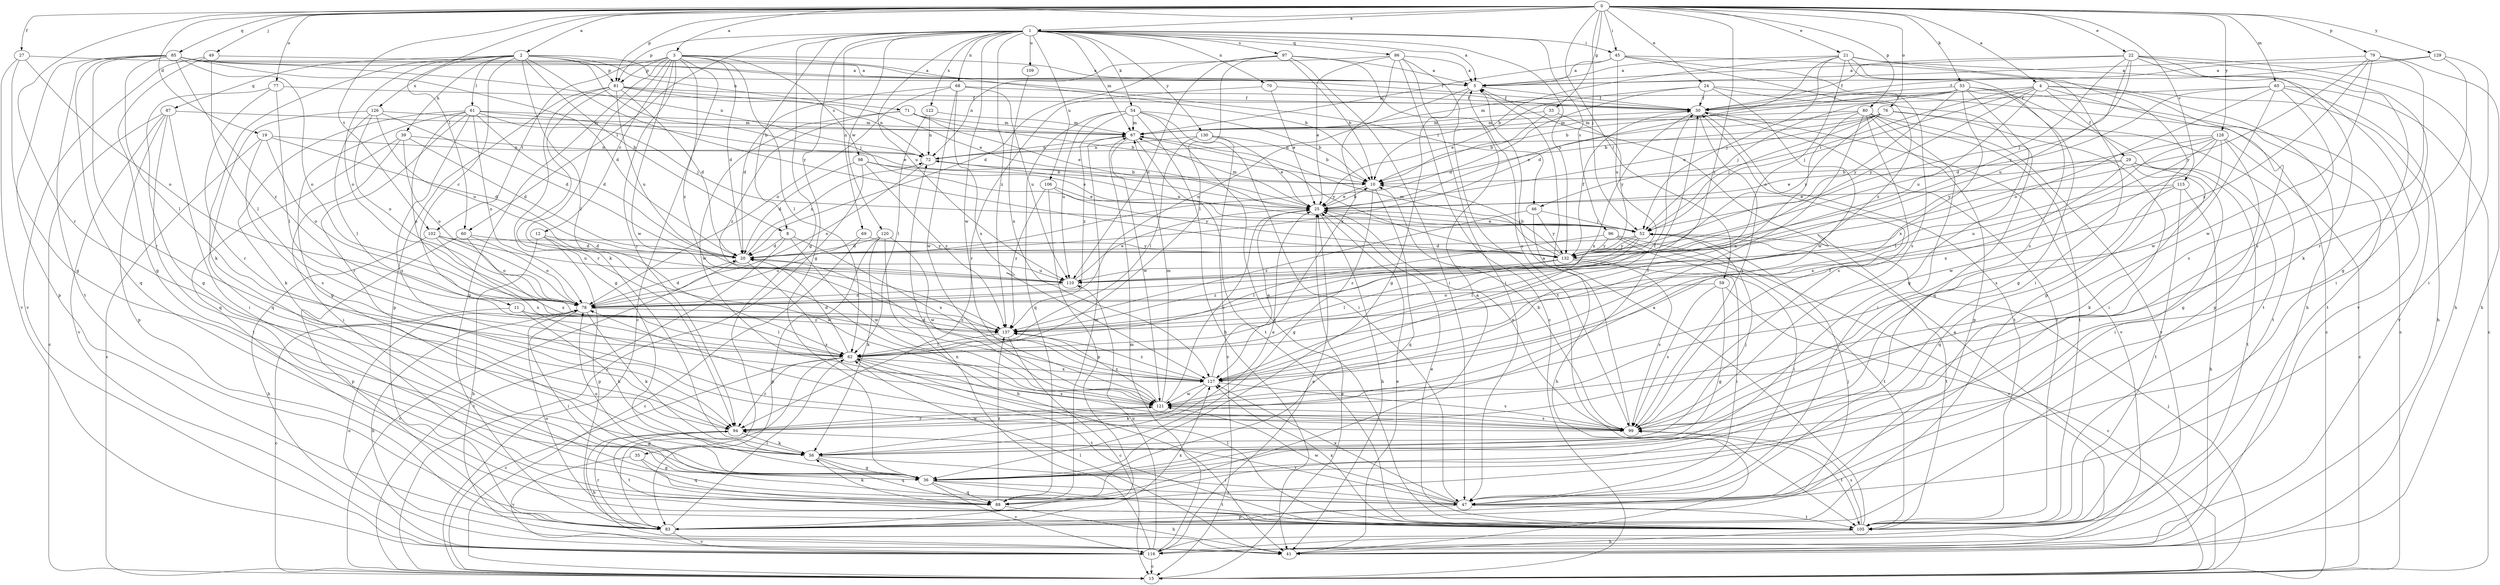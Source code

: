strict digraph  {
0;
1;
2;
3;
4;
5;
8;
10;
11;
12;
15;
19;
20;
21;
22;
24;
25;
27;
29;
30;
33;
35;
36;
39;
41;
45;
46;
47;
49;
52;
53;
54;
56;
59;
60;
61;
62;
65;
67;
68;
69;
70;
71;
72;
76;
77;
78;
79;
80;
81;
83;
85;
86;
87;
88;
94;
96;
97;
98;
99;
102;
105;
106;
109;
110;
115;
116;
120;
121;
122;
126;
127;
128;
129;
130;
132;
137;
0 -> 1  [label=a];
0 -> 2  [label=a];
0 -> 3  [label=a];
0 -> 4  [label=a];
0 -> 19  [label=d];
0 -> 21  [label=e];
0 -> 22  [label=e];
0 -> 24  [label=e];
0 -> 27  [label=f];
0 -> 33  [label=g];
0 -> 45  [label=i];
0 -> 49  [label=j];
0 -> 52  [label=j];
0 -> 53  [label=k];
0 -> 59  [label=l];
0 -> 60  [label=l];
0 -> 65  [label=m];
0 -> 76  [label=o];
0 -> 77  [label=o];
0 -> 79  [label=p];
0 -> 80  [label=p];
0 -> 81  [label=p];
0 -> 85  [label=q];
0 -> 94  [label=r];
0 -> 102  [label=t];
0 -> 115  [label=v];
0 -> 128  [label=y];
0 -> 129  [label=y];
0 -> 137  [label=z];
1 -> 5  [label=a];
1 -> 8  [label=b];
1 -> 35  [label=g];
1 -> 36  [label=g];
1 -> 45  [label=i];
1 -> 54  [label=k];
1 -> 60  [label=l];
1 -> 67  [label=m];
1 -> 68  [label=n];
1 -> 69  [label=n];
1 -> 70  [label=n];
1 -> 81  [label=p];
1 -> 86  [label=q];
1 -> 96  [label=s];
1 -> 97  [label=s];
1 -> 106  [label=u];
1 -> 109  [label=u];
1 -> 110  [label=u];
1 -> 120  [label=w];
1 -> 121  [label=w];
1 -> 122  [label=x];
1 -> 130  [label=y];
1 -> 132  [label=y];
1 -> 137  [label=z];
2 -> 8  [label=b];
2 -> 11  [label=c];
2 -> 39  [label=h];
2 -> 46  [label=i];
2 -> 52  [label=j];
2 -> 56  [label=k];
2 -> 61  [label=l];
2 -> 62  [label=l];
2 -> 71  [label=n];
2 -> 78  [label=o];
2 -> 81  [label=p];
2 -> 87  [label=q];
2 -> 126  [label=x];
2 -> 132  [label=y];
3 -> 5  [label=a];
3 -> 10  [label=b];
3 -> 12  [label=c];
3 -> 15  [label=c];
3 -> 20  [label=d];
3 -> 56  [label=k];
3 -> 62  [label=l];
3 -> 81  [label=p];
3 -> 83  [label=p];
3 -> 94  [label=r];
3 -> 98  [label=s];
3 -> 102  [label=t];
3 -> 121  [label=w];
3 -> 137  [label=z];
4 -> 29  [label=f];
4 -> 30  [label=f];
4 -> 46  [label=i];
4 -> 52  [label=j];
4 -> 83  [label=p];
4 -> 105  [label=t];
4 -> 110  [label=u];
4 -> 116  [label=v];
4 -> 132  [label=y];
5 -> 30  [label=f];
5 -> 36  [label=g];
5 -> 78  [label=o];
8 -> 15  [label=c];
8 -> 20  [label=d];
8 -> 121  [label=w];
8 -> 127  [label=x];
10 -> 25  [label=e];
10 -> 36  [label=g];
10 -> 88  [label=q];
11 -> 15  [label=c];
11 -> 56  [label=k];
11 -> 62  [label=l];
11 -> 137  [label=z];
12 -> 20  [label=d];
12 -> 41  [label=h];
12 -> 83  [label=p];
12 -> 121  [label=w];
15 -> 5  [label=a];
15 -> 25  [label=e];
15 -> 52  [label=j];
19 -> 15  [label=c];
19 -> 20  [label=d];
19 -> 72  [label=n];
19 -> 78  [label=o];
19 -> 99  [label=s];
20 -> 15  [label=c];
20 -> 72  [label=n];
20 -> 99  [label=s];
20 -> 110  [label=u];
21 -> 5  [label=a];
21 -> 10  [label=b];
21 -> 20  [label=d];
21 -> 47  [label=i];
21 -> 52  [label=j];
21 -> 78  [label=o];
21 -> 83  [label=p];
21 -> 99  [label=s];
21 -> 116  [label=v];
22 -> 5  [label=a];
22 -> 30  [label=f];
22 -> 36  [label=g];
22 -> 41  [label=h];
22 -> 47  [label=i];
22 -> 52  [label=j];
22 -> 56  [label=k];
22 -> 110  [label=u];
22 -> 132  [label=y];
24 -> 15  [label=c];
24 -> 20  [label=d];
24 -> 25  [label=e];
24 -> 30  [label=f];
24 -> 36  [label=g];
24 -> 121  [label=w];
25 -> 10  [label=b];
25 -> 41  [label=h];
25 -> 52  [label=j];
25 -> 67  [label=m];
27 -> 5  [label=a];
27 -> 36  [label=g];
27 -> 78  [label=o];
27 -> 116  [label=v];
29 -> 10  [label=b];
29 -> 25  [label=e];
29 -> 47  [label=i];
29 -> 56  [label=k];
29 -> 105  [label=t];
29 -> 127  [label=x];
30 -> 67  [label=m];
30 -> 99  [label=s];
30 -> 105  [label=t];
30 -> 116  [label=v];
30 -> 127  [label=x];
33 -> 10  [label=b];
33 -> 67  [label=m];
33 -> 132  [label=y];
35 -> 36  [label=g];
35 -> 88  [label=q];
35 -> 116  [label=v];
36 -> 47  [label=i];
36 -> 78  [label=o];
36 -> 88  [label=q];
36 -> 105  [label=t];
36 -> 116  [label=v];
39 -> 20  [label=d];
39 -> 47  [label=i];
39 -> 72  [label=n];
39 -> 78  [label=o];
39 -> 105  [label=t];
41 -> 25  [label=e];
41 -> 62  [label=l];
45 -> 5  [label=a];
45 -> 41  [label=h];
45 -> 67  [label=m];
45 -> 99  [label=s];
45 -> 110  [label=u];
45 -> 137  [label=z];
46 -> 41  [label=h];
46 -> 52  [label=j];
46 -> 132  [label=y];
46 -> 137  [label=z];
47 -> 83  [label=p];
47 -> 94  [label=r];
47 -> 105  [label=t];
47 -> 121  [label=w];
47 -> 127  [label=x];
49 -> 5  [label=a];
49 -> 36  [label=g];
49 -> 62  [label=l];
49 -> 116  [label=v];
52 -> 20  [label=d];
52 -> 25  [label=e];
52 -> 62  [label=l];
52 -> 72  [label=n];
52 -> 105  [label=t];
52 -> 132  [label=y];
52 -> 137  [label=z];
53 -> 10  [label=b];
53 -> 15  [label=c];
53 -> 30  [label=f];
53 -> 36  [label=g];
53 -> 52  [label=j];
53 -> 67  [label=m];
53 -> 88  [label=q];
53 -> 105  [label=t];
53 -> 127  [label=x];
53 -> 132  [label=y];
54 -> 10  [label=b];
54 -> 41  [label=h];
54 -> 47  [label=i];
54 -> 67  [label=m];
54 -> 88  [label=q];
54 -> 105  [label=t];
54 -> 110  [label=u];
54 -> 137  [label=z];
56 -> 25  [label=e];
56 -> 36  [label=g];
56 -> 47  [label=i];
56 -> 52  [label=j];
56 -> 88  [label=q];
59 -> 15  [label=c];
59 -> 36  [label=g];
59 -> 78  [label=o];
59 -> 99  [label=s];
60 -> 20  [label=d];
60 -> 78  [label=o];
60 -> 83  [label=p];
60 -> 127  [label=x];
61 -> 20  [label=d];
61 -> 25  [label=e];
61 -> 36  [label=g];
61 -> 52  [label=j];
61 -> 56  [label=k];
61 -> 67  [label=m];
61 -> 78  [label=o];
61 -> 94  [label=r];
61 -> 99  [label=s];
61 -> 137  [label=z];
62 -> 15  [label=c];
62 -> 20  [label=d];
62 -> 83  [label=p];
62 -> 94  [label=r];
62 -> 99  [label=s];
62 -> 105  [label=t];
62 -> 127  [label=x];
65 -> 15  [label=c];
65 -> 20  [label=d];
65 -> 30  [label=f];
65 -> 41  [label=h];
65 -> 78  [label=o];
65 -> 99  [label=s];
65 -> 121  [label=w];
67 -> 72  [label=n];
67 -> 105  [label=t];
67 -> 121  [label=w];
67 -> 132  [label=y];
68 -> 20  [label=d];
68 -> 30  [label=f];
68 -> 78  [label=o];
68 -> 110  [label=u];
68 -> 121  [label=w];
68 -> 127  [label=x];
69 -> 15  [label=c];
69 -> 78  [label=o];
69 -> 132  [label=y];
70 -> 25  [label=e];
70 -> 30  [label=f];
70 -> 94  [label=r];
71 -> 10  [label=b];
71 -> 25  [label=e];
71 -> 67  [label=m];
71 -> 121  [label=w];
71 -> 137  [label=z];
72 -> 10  [label=b];
72 -> 78  [label=o];
76 -> 10  [label=b];
76 -> 25  [label=e];
76 -> 47  [label=i];
76 -> 52  [label=j];
76 -> 67  [label=m];
76 -> 105  [label=t];
76 -> 132  [label=y];
77 -> 30  [label=f];
77 -> 36  [label=g];
77 -> 62  [label=l];
77 -> 94  [label=r];
78 -> 20  [label=d];
78 -> 41  [label=h];
78 -> 47  [label=i];
78 -> 56  [label=k];
78 -> 137  [label=z];
79 -> 5  [label=a];
79 -> 41  [label=h];
79 -> 99  [label=s];
79 -> 121  [label=w];
79 -> 132  [label=y];
79 -> 137  [label=z];
80 -> 25  [label=e];
80 -> 47  [label=i];
80 -> 67  [label=m];
80 -> 83  [label=p];
80 -> 99  [label=s];
80 -> 105  [label=t];
80 -> 116  [label=v];
80 -> 121  [label=w];
80 -> 127  [label=x];
81 -> 20  [label=d];
81 -> 25  [label=e];
81 -> 30  [label=f];
81 -> 36  [label=g];
81 -> 72  [label=n];
81 -> 83  [label=p];
81 -> 94  [label=r];
81 -> 110  [label=u];
83 -> 52  [label=j];
83 -> 62  [label=l];
83 -> 94  [label=r];
83 -> 116  [label=v];
83 -> 127  [label=x];
85 -> 5  [label=a];
85 -> 20  [label=d];
85 -> 30  [label=f];
85 -> 62  [label=l];
85 -> 72  [label=n];
85 -> 78  [label=o];
85 -> 83  [label=p];
85 -> 88  [label=q];
85 -> 94  [label=r];
85 -> 105  [label=t];
85 -> 137  [label=z];
86 -> 5  [label=a];
86 -> 15  [label=c];
86 -> 25  [label=e];
86 -> 47  [label=i];
86 -> 72  [label=n];
86 -> 105  [label=t];
86 -> 127  [label=x];
87 -> 15  [label=c];
87 -> 47  [label=i];
87 -> 67  [label=m];
87 -> 83  [label=p];
87 -> 88  [label=q];
87 -> 116  [label=v];
88 -> 5  [label=a];
88 -> 41  [label=h];
88 -> 56  [label=k];
88 -> 67  [label=m];
88 -> 137  [label=z];
94 -> 30  [label=f];
94 -> 41  [label=h];
94 -> 56  [label=k];
94 -> 105  [label=t];
94 -> 121  [label=w];
96 -> 47  [label=i];
96 -> 62  [label=l];
96 -> 105  [label=t];
96 -> 116  [label=v];
96 -> 132  [label=y];
97 -> 5  [label=a];
97 -> 10  [label=b];
97 -> 20  [label=d];
97 -> 47  [label=i];
97 -> 62  [label=l];
97 -> 99  [label=s];
97 -> 110  [label=u];
98 -> 10  [label=b];
98 -> 15  [label=c];
98 -> 20  [label=d];
98 -> 25  [label=e];
98 -> 137  [label=z];
99 -> 5  [label=a];
99 -> 10  [label=b];
99 -> 25  [label=e];
99 -> 30  [label=f];
99 -> 78  [label=o];
99 -> 105  [label=t];
102 -> 41  [label=h];
102 -> 78  [label=o];
102 -> 110  [label=u];
102 -> 127  [label=x];
102 -> 132  [label=y];
105 -> 5  [label=a];
105 -> 25  [label=e];
105 -> 30  [label=f];
105 -> 41  [label=h];
105 -> 62  [label=l];
105 -> 78  [label=o];
105 -> 99  [label=s];
105 -> 127  [label=x];
106 -> 25  [label=e];
106 -> 83  [label=p];
106 -> 132  [label=y];
106 -> 137  [label=z];
109 -> 127  [label=x];
110 -> 25  [label=e];
110 -> 78  [label=o];
115 -> 25  [label=e];
115 -> 41  [label=h];
115 -> 88  [label=q];
115 -> 105  [label=t];
115 -> 110  [label=u];
116 -> 15  [label=c];
116 -> 25  [label=e];
116 -> 67  [label=m];
116 -> 72  [label=n];
116 -> 78  [label=o];
116 -> 110  [label=u];
120 -> 20  [label=d];
120 -> 41  [label=h];
120 -> 56  [label=k];
120 -> 83  [label=p];
120 -> 121  [label=w];
121 -> 25  [label=e];
121 -> 67  [label=m];
121 -> 94  [label=r];
121 -> 99  [label=s];
121 -> 137  [label=z];
122 -> 62  [label=l];
122 -> 67  [label=m];
122 -> 72  [label=n];
126 -> 20  [label=d];
126 -> 62  [label=l];
126 -> 67  [label=m];
126 -> 78  [label=o];
126 -> 88  [label=q];
126 -> 110  [label=u];
127 -> 20  [label=d];
127 -> 25  [label=e];
127 -> 30  [label=f];
127 -> 56  [label=k];
127 -> 99  [label=s];
127 -> 121  [label=w];
127 -> 137  [label=z];
128 -> 15  [label=c];
128 -> 36  [label=g];
128 -> 62  [label=l];
128 -> 72  [label=n];
128 -> 99  [label=s];
128 -> 121  [label=w];
128 -> 127  [label=x];
128 -> 132  [label=y];
129 -> 5  [label=a];
129 -> 30  [label=f];
129 -> 47  [label=i];
129 -> 94  [label=r];
130 -> 10  [label=b];
130 -> 15  [label=c];
130 -> 25  [label=e];
130 -> 62  [label=l];
130 -> 72  [label=n];
132 -> 10  [label=b];
132 -> 30  [label=f];
132 -> 47  [label=i];
132 -> 62  [label=l];
132 -> 67  [label=m];
132 -> 99  [label=s];
132 -> 137  [label=z];
137 -> 15  [label=c];
137 -> 62  [label=l];
}
